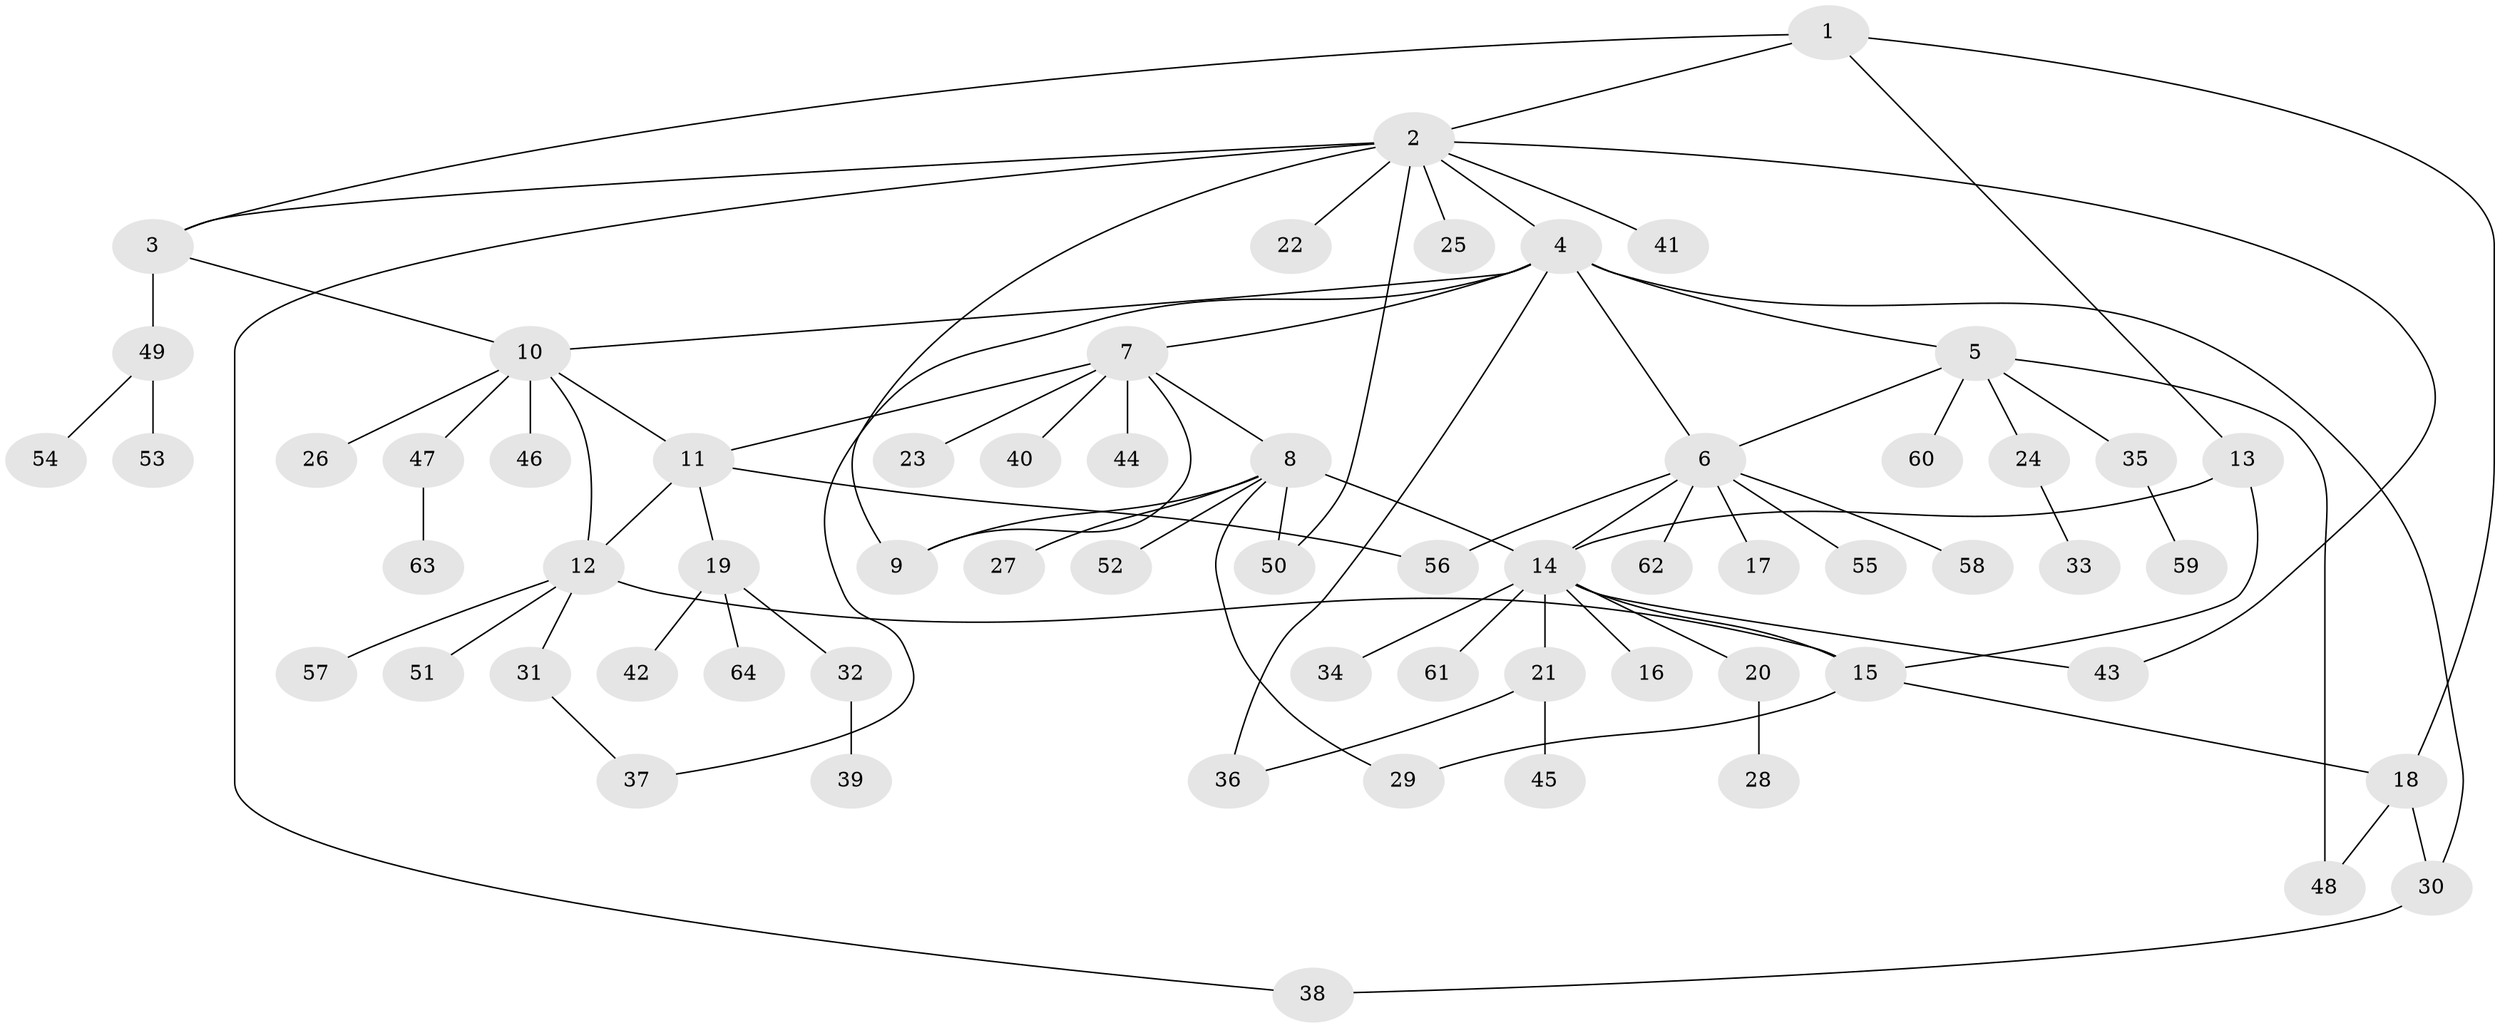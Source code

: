 // Generated by graph-tools (version 1.1) at 2025/26/03/09/25 03:26:45]
// undirected, 64 vertices, 84 edges
graph export_dot {
graph [start="1"]
  node [color=gray90,style=filled];
  1;
  2;
  3;
  4;
  5;
  6;
  7;
  8;
  9;
  10;
  11;
  12;
  13;
  14;
  15;
  16;
  17;
  18;
  19;
  20;
  21;
  22;
  23;
  24;
  25;
  26;
  27;
  28;
  29;
  30;
  31;
  32;
  33;
  34;
  35;
  36;
  37;
  38;
  39;
  40;
  41;
  42;
  43;
  44;
  45;
  46;
  47;
  48;
  49;
  50;
  51;
  52;
  53;
  54;
  55;
  56;
  57;
  58;
  59;
  60;
  61;
  62;
  63;
  64;
  1 -- 2;
  1 -- 3;
  1 -- 13;
  1 -- 18;
  2 -- 3;
  2 -- 4;
  2 -- 9;
  2 -- 22;
  2 -- 25;
  2 -- 38;
  2 -- 41;
  2 -- 43;
  2 -- 50;
  3 -- 10;
  3 -- 49;
  4 -- 5;
  4 -- 6;
  4 -- 7;
  4 -- 10;
  4 -- 30;
  4 -- 36;
  4 -- 37;
  5 -- 6;
  5 -- 24;
  5 -- 35;
  5 -- 48;
  5 -- 60;
  6 -- 14;
  6 -- 17;
  6 -- 55;
  6 -- 56;
  6 -- 58;
  6 -- 62;
  7 -- 8;
  7 -- 9;
  7 -- 11;
  7 -- 23;
  7 -- 40;
  7 -- 44;
  8 -- 9;
  8 -- 14;
  8 -- 27;
  8 -- 29;
  8 -- 50;
  8 -- 52;
  10 -- 11;
  10 -- 12;
  10 -- 26;
  10 -- 46;
  10 -- 47;
  11 -- 12;
  11 -- 19;
  11 -- 56;
  12 -- 15;
  12 -- 31;
  12 -- 51;
  12 -- 57;
  13 -- 14;
  13 -- 15;
  14 -- 15;
  14 -- 16;
  14 -- 20;
  14 -- 21;
  14 -- 34;
  14 -- 43;
  14 -- 61;
  15 -- 18;
  15 -- 29;
  18 -- 30;
  18 -- 48;
  19 -- 32;
  19 -- 42;
  19 -- 64;
  20 -- 28;
  21 -- 36;
  21 -- 45;
  24 -- 33;
  30 -- 38;
  31 -- 37;
  32 -- 39;
  35 -- 59;
  47 -- 63;
  49 -- 53;
  49 -- 54;
}
